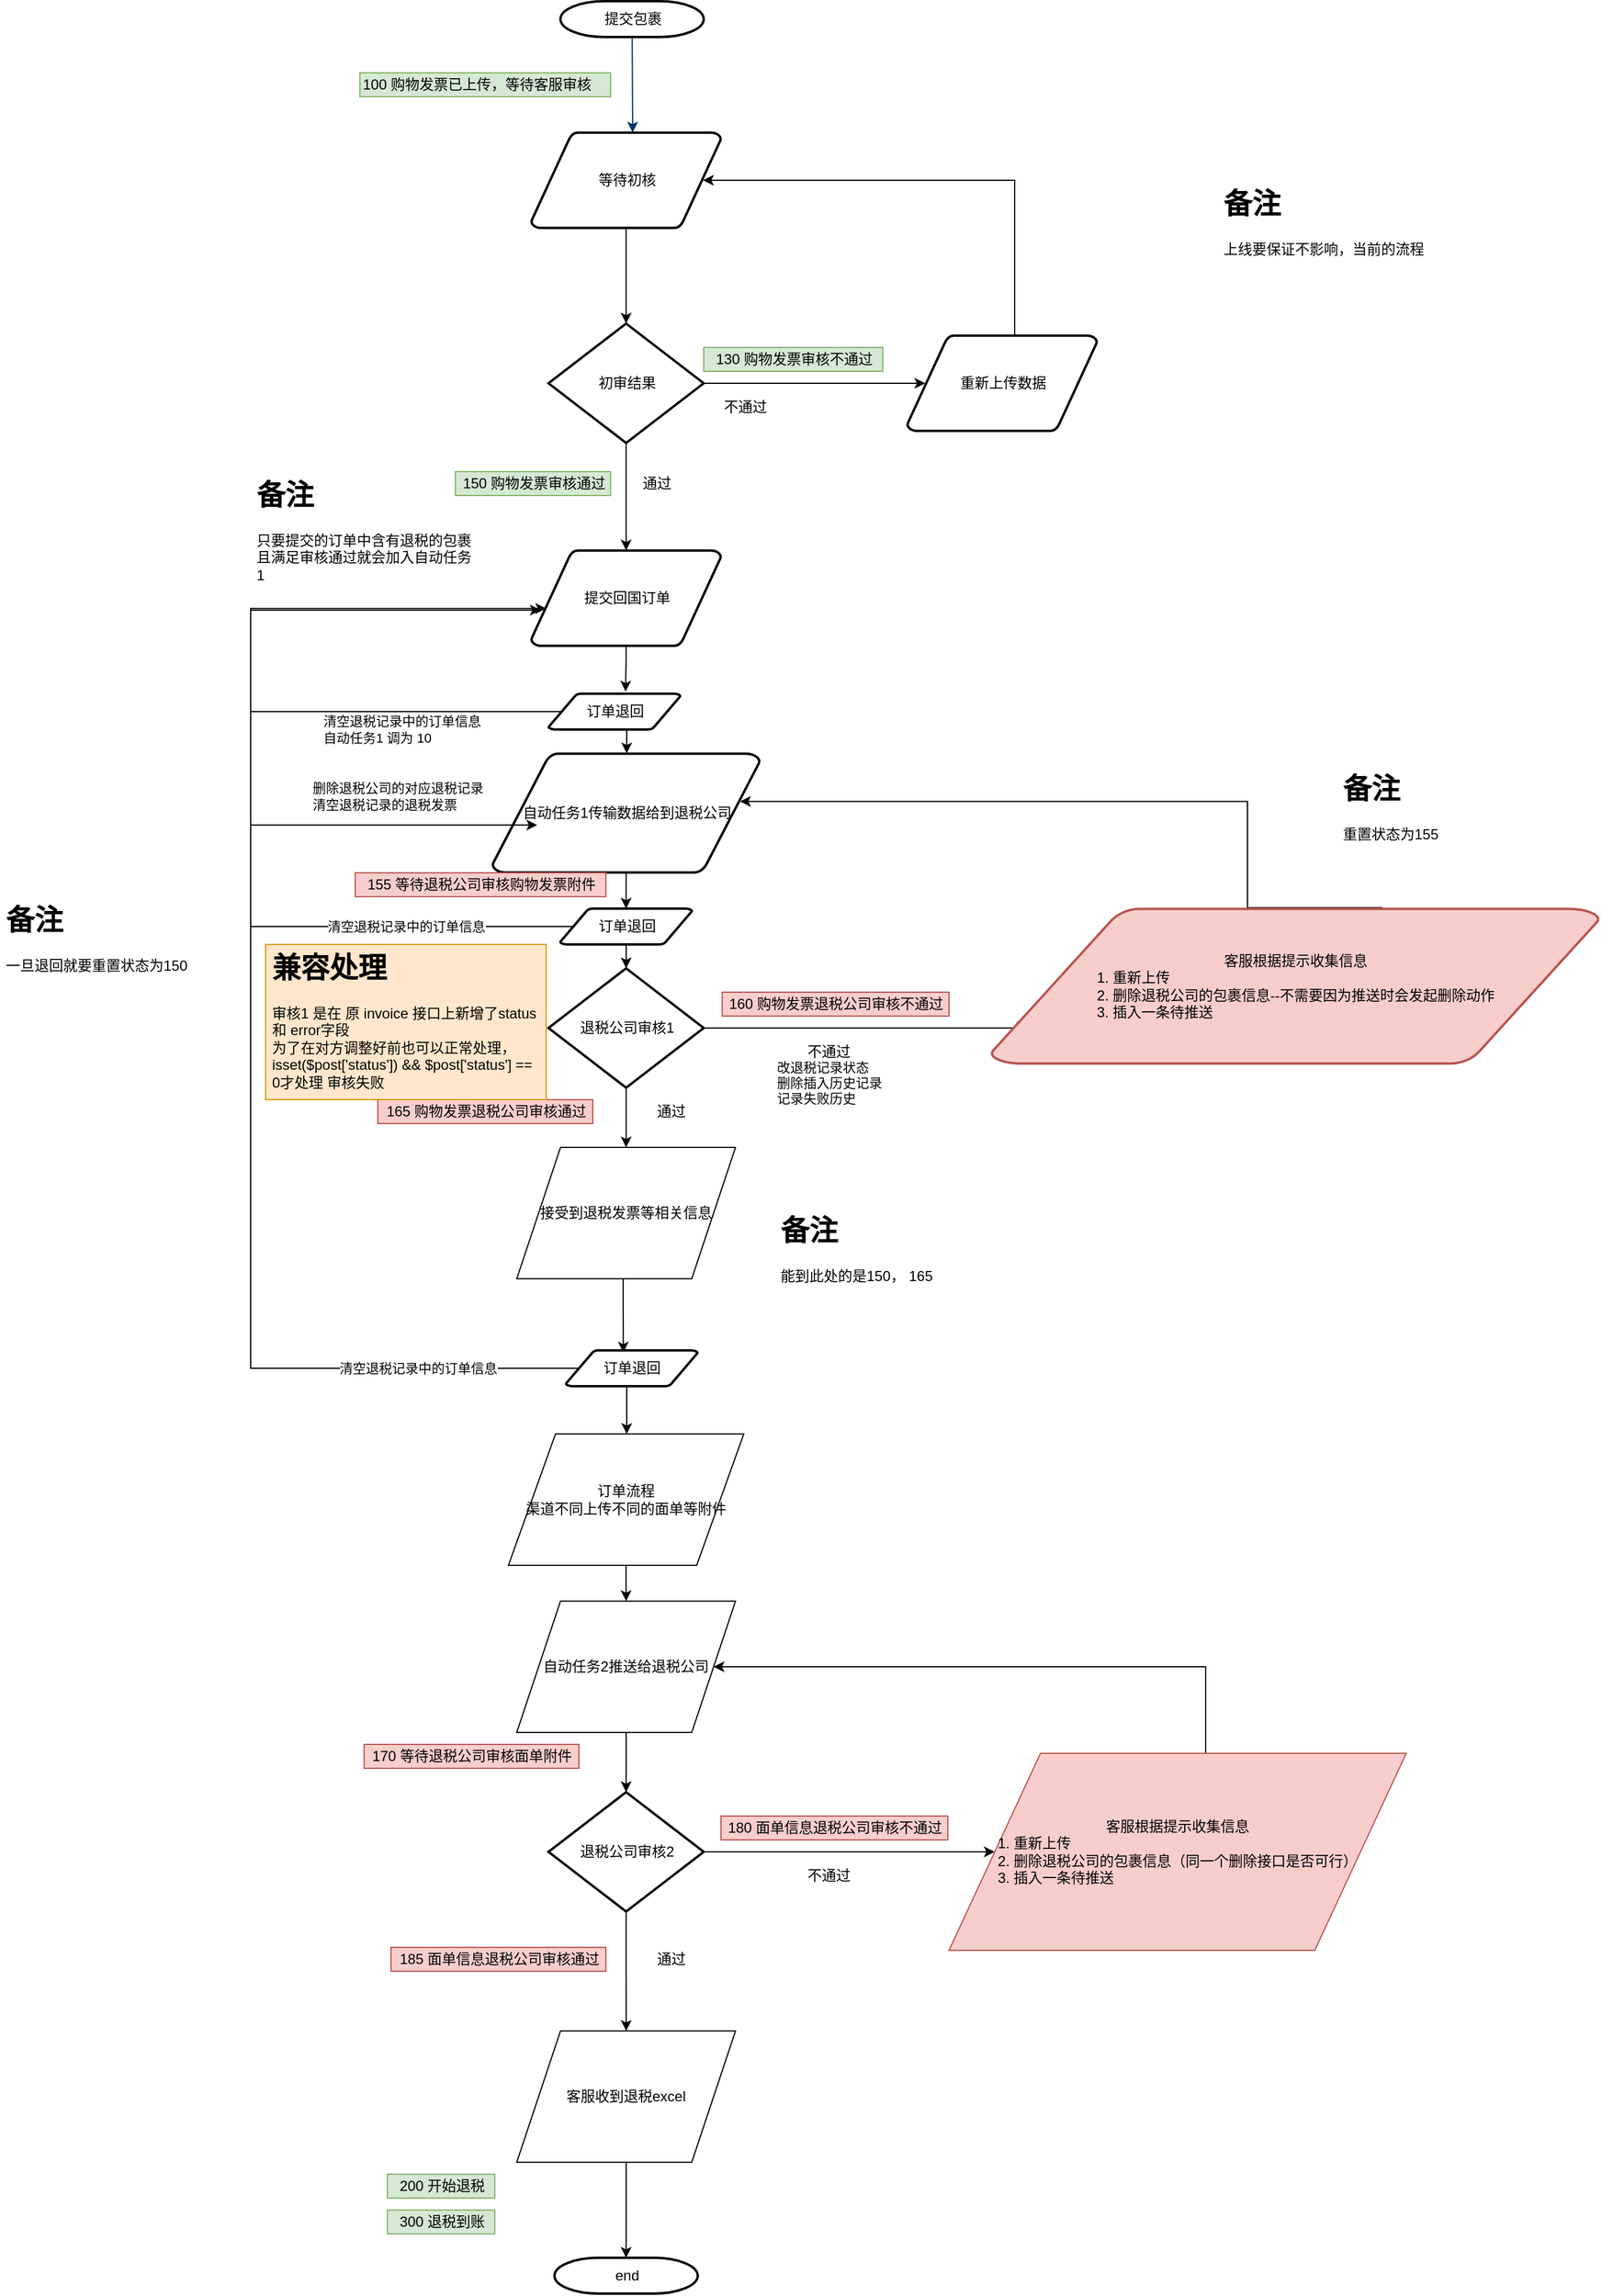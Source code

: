 <mxfile version="13.1.2" type="github">
  <diagram id="6a731a19-8d31-9384-78a2-239565b7b9f0" name="Page-1">
    <mxGraphModel dx="2207" dy="548" grid="1" gridSize="10" guides="1" tooltips="1" connect="1" arrows="1" fold="1" page="1" pageScale="1" pageWidth="1169" pageHeight="827" background="#ffffff" math="0" shadow="0">
      <root>
        <mxCell id="0" />
        <mxCell id="1" parent="0" />
        <mxCell id="2" value="提交包裹" style="shape=mxgraph.flowchart.terminator;strokeWidth=2;gradientColor=none;gradientDirection=north;fontStyle=0;html=1;" parent="1" vertex="1">
          <mxGeometry x="259.5" y="20" width="120" height="30" as="geometry" />
        </mxCell>
        <mxCell id="7" style="fontStyle=1;strokeColor=#003366;strokeWidth=1;html=1;" parent="1" source="2" edge="1">
          <mxGeometry relative="1" as="geometry">
            <mxPoint x="320" y="130" as="targetPoint" />
          </mxGeometry>
        </mxCell>
        <mxCell id="40" value="end" style="shape=mxgraph.flowchart.terminator;strokeWidth=2;gradientColor=none;gradientDirection=north;fontStyle=0;html=1;" parent="1" vertex="1">
          <mxGeometry x="254.5" y="1910" width="120" height="30" as="geometry" />
        </mxCell>
        <mxCell id="LrSTDgnJc3ZIewaenou--55" value="100&amp;nbsp;&lt;span&gt;购物发票已上传，等待客服审核&lt;/span&gt;" style="text;html=1;align=left;verticalAlign=middle;resizable=0;points=[];autosize=1;fillColor=#d5e8d4;strokeColor=#82b366;" parent="1" vertex="1">
          <mxGeometry x="91.5" y="80" width="210" height="20" as="geometry" />
        </mxCell>
        <mxCell id="LrSTDgnJc3ZIewaenou--58" value="" style="edgeStyle=orthogonalEdgeStyle;rounded=0;orthogonalLoop=1;jettySize=auto;html=1;entryX=0.5;entryY=0;entryDx=0;entryDy=0;entryPerimeter=0;" parent="1" source="LrSTDgnJc3ZIewaenou--56" target="LrSTDgnJc3ZIewaenou--60" edge="1">
          <mxGeometry relative="1" as="geometry">
            <mxPoint x="314.5" y="290" as="targetPoint" />
          </mxGeometry>
        </mxCell>
        <mxCell id="LrSTDgnJc3ZIewaenou--56" value="等待初核" style="shape=mxgraph.flowchart.data;strokeWidth=2;gradientColor=none;gradientDirection=north;fontStyle=0;html=1;" parent="1" vertex="1">
          <mxGeometry x="235" y="130" width="159" height="80" as="geometry" />
        </mxCell>
        <mxCell id="LrSTDgnJc3ZIewaenou--62" value="" style="edgeStyle=orthogonalEdgeStyle;rounded=0;orthogonalLoop=1;jettySize=auto;html=1;entryX=0.095;entryY=0.5;entryDx=0;entryDy=0;entryPerimeter=0;" parent="1" source="LrSTDgnJc3ZIewaenou--60" target="LrSTDgnJc3ZIewaenou--63" edge="1">
          <mxGeometry relative="1" as="geometry">
            <mxPoint x="459.5" y="340" as="targetPoint" />
          </mxGeometry>
        </mxCell>
        <mxCell id="LrSTDgnJc3ZIewaenou--69" value="" style="edgeStyle=orthogonalEdgeStyle;rounded=0;orthogonalLoop=1;jettySize=auto;html=1;entryX=0.5;entryY=0;entryDx=0;entryDy=0;entryPerimeter=0;" parent="1" source="LrSTDgnJc3ZIewaenou--60" target="LrSTDgnJc3ZIewaenou--70" edge="1">
          <mxGeometry relative="1" as="geometry">
            <mxPoint x="314.5" y="470" as="targetPoint" />
          </mxGeometry>
        </mxCell>
        <mxCell id="LrSTDgnJc3ZIewaenou--60" value="初审结果" style="shape=mxgraph.flowchart.decision;strokeWidth=2;gradientColor=none;gradientDirection=north;fontStyle=0;html=1;" parent="1" vertex="1">
          <mxGeometry x="249.5" y="290" width="130" height="100" as="geometry" />
        </mxCell>
        <mxCell id="LrSTDgnJc3ZIewaenou--65" value="" style="edgeStyle=orthogonalEdgeStyle;rounded=0;orthogonalLoop=1;jettySize=auto;html=1;entryX=0.905;entryY=0.5;entryDx=0;entryDy=0;entryPerimeter=0;exitX=0.574;exitY=0.017;exitDx=0;exitDy=0;exitPerimeter=0;" parent="1" source="LrSTDgnJc3ZIewaenou--63" target="LrSTDgnJc3ZIewaenou--56" edge="1">
          <mxGeometry relative="1" as="geometry">
            <mxPoint x="529.5" y="220" as="targetPoint" />
            <Array as="points">
              <mxPoint x="640" y="301" />
              <mxPoint x="640" y="170" />
            </Array>
          </mxGeometry>
        </mxCell>
        <mxCell id="LrSTDgnJc3ZIewaenou--63" value="重新上传数据" style="shape=mxgraph.flowchart.data;strokeWidth=2;gradientColor=none;gradientDirection=north;fontStyle=0;html=1;" parent="1" vertex="1">
          <mxGeometry x="550" y="300" width="159" height="80" as="geometry" />
        </mxCell>
        <mxCell id="LrSTDgnJc3ZIewaenou--66" value="不通过" style="text;html=1;align=center;verticalAlign=middle;resizable=0;points=[];autosize=1;" parent="1" vertex="1">
          <mxGeometry x="389" y="350" width="50" height="20" as="geometry" />
        </mxCell>
        <mxCell id="LrSTDgnJc3ZIewaenou--75" value="" style="edgeStyle=orthogonalEdgeStyle;rounded=0;orthogonalLoop=1;jettySize=auto;html=1;entryX=0.584;entryY=-0.06;entryDx=0;entryDy=0;entryPerimeter=0;" parent="1" source="LrSTDgnJc3ZIewaenou--70" target="7mLNIrUK4WttmI5ZQ052-48" edge="1">
          <mxGeometry relative="1" as="geometry">
            <mxPoint x="315" y="600" as="targetPoint" />
            <Array as="points">
              <mxPoint x="314" y="570" />
              <mxPoint x="314" y="570" />
            </Array>
          </mxGeometry>
        </mxCell>
        <mxCell id="LrSTDgnJc3ZIewaenou--70" value="提交回国订单" style="shape=mxgraph.flowchart.data;strokeWidth=2;gradientColor=none;gradientDirection=north;fontStyle=0;html=1;" parent="1" vertex="1">
          <mxGeometry x="235" y="480" width="159" height="80" as="geometry" />
        </mxCell>
        <mxCell id="LrSTDgnJc3ZIewaenou--77" value="" style="edgeStyle=orthogonalEdgeStyle;rounded=0;orthogonalLoop=1;jettySize=auto;html=1;entryX=0.5;entryY=0;entryDx=0;entryDy=0;entryPerimeter=0;" parent="1" source="LrSTDgnJc3ZIewaenou--74" target="7mLNIrUK4WttmI5ZQ052-52" edge="1">
          <mxGeometry relative="1" as="geometry">
            <mxPoint x="315" y="770" as="targetPoint" />
          </mxGeometry>
        </mxCell>
        <mxCell id="LrSTDgnJc3ZIewaenou--74" value="自动任务1传输数据给到退税公司" style="shape=mxgraph.flowchart.data;strokeWidth=2;gradientColor=none;gradientDirection=north;fontStyle=0;html=1;" parent="1" vertex="1">
          <mxGeometry x="202.51" y="650" width="224" height="100" as="geometry" />
        </mxCell>
        <mxCell id="LrSTDgnJc3ZIewaenou--71" value="130&amp;nbsp;购物发票审核不通过" style="text;html=1;align=center;verticalAlign=middle;resizable=0;points=[];autosize=1;fillColor=#d5e8d4;strokeColor=#82b366;" parent="1" vertex="1">
          <mxGeometry x="379.5" y="310" width="150" height="20" as="geometry" />
        </mxCell>
        <mxCell id="LrSTDgnJc3ZIewaenou--72" value="150&amp;nbsp;购物发票审核通过" style="text;html=1;align=center;verticalAlign=middle;resizable=0;points=[];autosize=1;fillColor=#d5e8d4;strokeColor=#82b366;" parent="1" vertex="1">
          <mxGeometry x="171.5" y="414" width="130" height="20" as="geometry" />
        </mxCell>
        <mxCell id="LrSTDgnJc3ZIewaenou--73" value="通过" style="text;html=1;align=center;verticalAlign=middle;resizable=0;points=[];autosize=1;" parent="1" vertex="1">
          <mxGeometry x="320" y="414" width="40" height="20" as="geometry" />
        </mxCell>
        <mxCell id="LrSTDgnJc3ZIewaenou--78" value="155&amp;nbsp;等待退税公司审核购物发票附件" style="text;html=1;align=center;verticalAlign=middle;resizable=0;points=[];autosize=1;fillColor=#f8cecc;strokeColor=#b85450;" parent="1" vertex="1">
          <mxGeometry x="87.51" y="750" width="210" height="20" as="geometry" />
        </mxCell>
        <mxCell id="LrSTDgnJc3ZIewaenou--81" value="" style="edgeStyle=orthogonalEdgeStyle;rounded=0;orthogonalLoop=1;jettySize=auto;html=1;entryX=0.044;entryY=0.726;entryDx=0;entryDy=0;entryPerimeter=0;exitX=1;exitY=0.5;exitDx=0;exitDy=0;exitPerimeter=0;" parent="1" source="LrSTDgnJc3ZIewaenou--79" target="LrSTDgnJc3ZIewaenou--86" edge="1">
          <mxGeometry relative="1" as="geometry">
            <mxPoint x="570" y="870" as="targetPoint" />
            <Array as="points">
              <mxPoint x="642" y="880" />
            </Array>
          </mxGeometry>
        </mxCell>
        <mxCell id="7mLNIrUK4WttmI5ZQ052-66" style="edgeStyle=orthogonalEdgeStyle;rounded=0;orthogonalLoop=1;jettySize=auto;html=1;entryX=0.5;entryY=0;entryDx=0;entryDy=0;" edge="1" parent="1" source="LrSTDgnJc3ZIewaenou--79" target="LrSTDgnJc3ZIewaenou--94">
          <mxGeometry relative="1" as="geometry">
            <mxPoint x="314.49" y="970" as="targetPoint" />
          </mxGeometry>
        </mxCell>
        <mxCell id="LrSTDgnJc3ZIewaenou--79" value="退税公司审核1" style="shape=mxgraph.flowchart.decision;strokeWidth=2;gradientColor=none;gradientDirection=north;fontStyle=0;html=1;" parent="1" vertex="1">
          <mxGeometry x="249.5" y="830" width="130" height="100" as="geometry" />
        </mxCell>
        <mxCell id="LrSTDgnJc3ZIewaenou--84" value="160&amp;nbsp;购物发票退税公司审核不通过" style="text;html=1;align=center;verticalAlign=middle;resizable=0;points=[];autosize=1;fillColor=#f8cecc;strokeColor=#b85450;" parent="1" vertex="1">
          <mxGeometry x="395" y="850" width="190" height="20" as="geometry" />
        </mxCell>
        <mxCell id="LrSTDgnJc3ZIewaenou--85" value="不通过" style="text;html=1;align=center;verticalAlign=middle;resizable=0;points=[];autosize=1;" parent="1" vertex="1">
          <mxGeometry x="459" y="890" width="50" height="20" as="geometry" />
        </mxCell>
        <mxCell id="LrSTDgnJc3ZIewaenou--91" value="" style="edgeStyle=orthogonalEdgeStyle;rounded=0;orthogonalLoop=1;jettySize=auto;html=1;entryX=0.926;entryY=0.402;entryDx=0;entryDy=0;entryPerimeter=0;exitX=0.643;exitY=-0.006;exitDx=0;exitDy=0;exitPerimeter=0;" parent="1" source="LrSTDgnJc3ZIewaenou--86" target="LrSTDgnJc3ZIewaenou--74" edge="1">
          <mxGeometry relative="1" as="geometry">
            <mxPoint x="568" y="710" as="targetPoint" />
            <Array as="points">
              <mxPoint x="835" y="690" />
            </Array>
            <mxPoint x="640" y="775" as="sourcePoint" />
          </mxGeometry>
        </mxCell>
        <mxCell id="LrSTDgnJc3ZIewaenou--86" value="客服根据提示收集信息&lt;br&gt;&lt;div style=&quot;text-align: left&quot;&gt;&lt;span&gt;1. 重新上传&lt;/span&gt;&lt;/div&gt;&lt;div style=&quot;text-align: left&quot;&gt;&lt;span&gt;2. 删除退税公司的包裹信息--不需要因为推送时会发起删除动作&lt;/span&gt;&lt;/div&gt;&lt;div style=&quot;text-align: left&quot;&gt;&lt;span&gt;3. 插入一条待推送&lt;/span&gt;&lt;/div&gt;" style="shape=mxgraph.flowchart.data;strokeWidth=2;gradientDirection=north;fontStyle=0;html=1;fillColor=#f8cecc;strokeColor=#b85450;" parent="1" vertex="1">
          <mxGeometry x="620" y="780" width="510" height="130" as="geometry" />
        </mxCell>
        <mxCell id="LrSTDgnJc3ZIewaenou--92" value="165&amp;nbsp;购物发票退税公司审核通过" style="text;html=1;align=center;verticalAlign=middle;resizable=0;points=[];autosize=1;fillColor=#f8cecc;strokeColor=#b85450;" parent="1" vertex="1">
          <mxGeometry x="106.5" y="940" width="180" height="20" as="geometry" />
        </mxCell>
        <mxCell id="LrSTDgnJc3ZIewaenou--93" value="通过" style="text;html=1;align=center;verticalAlign=middle;resizable=0;points=[];autosize=1;" parent="1" vertex="1">
          <mxGeometry x="331.5" y="940" width="40" height="20" as="geometry" />
        </mxCell>
        <mxCell id="LrSTDgnJc3ZIewaenou--96" value="" style="edgeStyle=orthogonalEdgeStyle;rounded=0;orthogonalLoop=1;jettySize=auto;html=1;entryX=0.436;entryY=0.06;entryDx=0;entryDy=0;entryPerimeter=0;" parent="1" source="LrSTDgnJc3ZIewaenou--94" target="7mLNIrUK4WttmI5ZQ052-74" edge="1">
          <mxGeometry relative="1" as="geometry">
            <mxPoint x="314" y="1140" as="targetPoint" />
            <Array as="points">
              <mxPoint x="312" y="1110" />
              <mxPoint x="312" y="1110" />
            </Array>
          </mxGeometry>
        </mxCell>
        <mxCell id="LrSTDgnJc3ZIewaenou--94" value="接受到退税发票等相关信息" style="shape=parallelogram;perimeter=parallelogramPerimeter;whiteSpace=wrap;html=1;" parent="1" vertex="1">
          <mxGeometry x="222.89" y="980" width="183.25" height="110" as="geometry" />
        </mxCell>
        <mxCell id="LrSTDgnJc3ZIewaenou--98" value="" style="edgeStyle=orthogonalEdgeStyle;rounded=0;orthogonalLoop=1;jettySize=auto;html=1;" parent="1" source="LrSTDgnJc3ZIewaenou--95" target="LrSTDgnJc3ZIewaenou--97" edge="1">
          <mxGeometry relative="1" as="geometry" />
        </mxCell>
        <mxCell id="LrSTDgnJc3ZIewaenou--95" value="订单流程&lt;br&gt;渠道不同上传不同的面单等附件" style="shape=parallelogram;perimeter=parallelogramPerimeter;whiteSpace=wrap;html=1;" parent="1" vertex="1">
          <mxGeometry x="215.94" y="1220" width="197.12" height="110" as="geometry" />
        </mxCell>
        <mxCell id="LrSTDgnJc3ZIewaenou--100" value="" style="edgeStyle=orthogonalEdgeStyle;rounded=0;orthogonalLoop=1;jettySize=auto;html=1;" parent="1" source="LrSTDgnJc3ZIewaenou--97" target="LrSTDgnJc3ZIewaenou--99" edge="1">
          <mxGeometry relative="1" as="geometry" />
        </mxCell>
        <mxCell id="LrSTDgnJc3ZIewaenou--97" value="自动任务2推送给退税公司" style="shape=parallelogram;perimeter=parallelogramPerimeter;whiteSpace=wrap;html=1;" parent="1" vertex="1">
          <mxGeometry x="222.88" y="1360" width="183.25" height="110" as="geometry" />
        </mxCell>
        <mxCell id="LrSTDgnJc3ZIewaenou--102" value="" style="edgeStyle=orthogonalEdgeStyle;rounded=0;orthogonalLoop=1;jettySize=auto;html=1;" parent="1" source="LrSTDgnJc3ZIewaenou--99" target="LrSTDgnJc3ZIewaenou--105" edge="1">
          <mxGeometry relative="1" as="geometry">
            <mxPoint x="459.5" y="1570" as="targetPoint" />
          </mxGeometry>
        </mxCell>
        <mxCell id="LrSTDgnJc3ZIewaenou--104" value="" style="edgeStyle=orthogonalEdgeStyle;rounded=0;orthogonalLoop=1;jettySize=auto;html=1;" parent="1" source="LrSTDgnJc3ZIewaenou--99" target="LrSTDgnJc3ZIewaenou--106" edge="1">
          <mxGeometry relative="1" as="geometry">
            <mxPoint x="314.5" y="1700" as="targetPoint" />
          </mxGeometry>
        </mxCell>
        <mxCell id="LrSTDgnJc3ZIewaenou--99" value="退税公司审核2" style="shape=mxgraph.flowchart.decision;strokeWidth=2;gradientColor=none;gradientDirection=north;fontStyle=0;html=1;" parent="1" vertex="1">
          <mxGeometry x="249.5" y="1520" width="130" height="100" as="geometry" />
        </mxCell>
        <mxCell id="LrSTDgnJc3ZIewaenou--112" style="edgeStyle=orthogonalEdgeStyle;rounded=0;orthogonalLoop=1;jettySize=auto;html=1;entryX=1;entryY=0.5;entryDx=0;entryDy=0;" parent="1" source="LrSTDgnJc3ZIewaenou--105" target="LrSTDgnJc3ZIewaenou--97" edge="1">
          <mxGeometry relative="1" as="geometry">
            <Array as="points">
              <mxPoint x="800" y="1415" />
            </Array>
          </mxGeometry>
        </mxCell>
        <mxCell id="LrSTDgnJc3ZIewaenou--105" value="&lt;span&gt;客服根据提示收集信息&lt;br&gt;&lt;div style=&quot;text-align: left&quot;&gt;&lt;span&gt;1. 重新上传&lt;/span&gt;&lt;/div&gt;&lt;/span&gt;&lt;div style=&quot;text-align: left&quot;&gt;2. 删除退税公司的包裹信息（同一个删除接口是否可行）&lt;/div&gt;&lt;div style=&quot;text-align: left&quot;&gt;3. 插入一条待推送&lt;/div&gt;" style="shape=parallelogram;perimeter=parallelogramPerimeter;whiteSpace=wrap;html=1;fillColor=#f8cecc;strokeColor=#b85450;" parent="1" vertex="1">
          <mxGeometry x="585" y="1487.5" width="383" height="165" as="geometry" />
        </mxCell>
        <mxCell id="LrSTDgnJc3ZIewaenou--113" style="edgeStyle=orthogonalEdgeStyle;rounded=0;orthogonalLoop=1;jettySize=auto;html=1;entryX=0.5;entryY=0;entryDx=0;entryDy=0;entryPerimeter=0;" parent="1" source="LrSTDgnJc3ZIewaenou--106" target="40" edge="1">
          <mxGeometry relative="1" as="geometry" />
        </mxCell>
        <mxCell id="LrSTDgnJc3ZIewaenou--106" value="客服收到退税excel" style="shape=parallelogram;perimeter=parallelogramPerimeter;whiteSpace=wrap;html=1;" parent="1" vertex="1">
          <mxGeometry x="222.88" y="1720" width="183.25" height="110" as="geometry" />
        </mxCell>
        <mxCell id="LrSTDgnJc3ZIewaenou--108" value="180 面单信息退税公司审核不通过" style="text;html=1;align=center;verticalAlign=middle;resizable=0;points=[];autosize=1;fillColor=#f8cecc;strokeColor=#b85450;" parent="1" vertex="1">
          <mxGeometry x="394" y="1540" width="190" height="20" as="geometry" />
        </mxCell>
        <mxCell id="LrSTDgnJc3ZIewaenou--109" value="不通过" style="text;html=1;align=center;verticalAlign=middle;resizable=0;points=[];autosize=1;" parent="1" vertex="1">
          <mxGeometry x="459" y="1580" width="50" height="20" as="geometry" />
        </mxCell>
        <mxCell id="LrSTDgnJc3ZIewaenou--110" value="185&amp;nbsp;面单信息退税公司审核通过" style="text;html=1;align=center;verticalAlign=middle;resizable=0;points=[];autosize=1;fillColor=#f8cecc;strokeColor=#b85450;" parent="1" vertex="1">
          <mxGeometry x="117.51" y="1650" width="180" height="20" as="geometry" />
        </mxCell>
        <mxCell id="LrSTDgnJc3ZIewaenou--111" value="通过" style="text;html=1;align=center;verticalAlign=middle;resizable=0;points=[];autosize=1;" parent="1" vertex="1">
          <mxGeometry x="331.5" y="1650" width="40" height="20" as="geometry" />
        </mxCell>
        <mxCell id="7mLNIrUK4WttmI5ZQ052-42" value="200 开始退税" style="text;html=1;align=center;verticalAlign=middle;resizable=0;points=[];autosize=1;fillColor=#d5e8d4;strokeColor=#82b366;" vertex="1" parent="1">
          <mxGeometry x="114.5" y="1840" width="90" height="20" as="geometry" />
        </mxCell>
        <mxCell id="7mLNIrUK4WttmI5ZQ052-44" value="&lt;span style=&quot;text-align: left&quot;&gt;300 退税到账&lt;/span&gt;" style="text;html=1;align=center;verticalAlign=middle;resizable=0;points=[];autosize=1;fillColor=#d5e8d4;strokeColor=#82b366;" vertex="1" parent="1">
          <mxGeometry x="114.5" y="1870" width="90" height="20" as="geometry" />
        </mxCell>
        <mxCell id="7mLNIrUK4WttmI5ZQ052-45" value="170&amp;nbsp;等待退税公司审核面单附件" style="text;html=1;align=center;verticalAlign=middle;resizable=0;points=[];autosize=1;fillColor=#f8cecc;strokeColor=#b85450;" vertex="1" parent="1">
          <mxGeometry x="95" y="1480" width="180" height="20" as="geometry" />
        </mxCell>
        <mxCell id="7mLNIrUK4WttmI5ZQ052-46" value="&lt;h1&gt;&lt;span&gt;备注&lt;/span&gt;&lt;/h1&gt;&lt;div&gt;&lt;span&gt;上线要保证不影响，当前的流程&lt;/span&gt;&lt;/div&gt;" style="text;html=1;strokeColor=none;fillColor=none;spacing=5;spacingTop=-20;whiteSpace=wrap;overflow=hidden;rounded=0;align=left;" vertex="1" parent="1">
          <mxGeometry x="810" y="170" width="190" height="120" as="geometry" />
        </mxCell>
        <mxCell id="7mLNIrUK4WttmI5ZQ052-47" value="&lt;h1&gt;&lt;span&gt;备注&lt;/span&gt;&lt;/h1&gt;&lt;div&gt;&lt;span&gt;只要提交的订单中含有退税的包裹且满足审核通过就会加入自动任务1&amp;nbsp;&lt;/span&gt;&lt;/div&gt;" style="text;html=1;strokeColor=none;fillColor=none;spacing=5;spacingTop=-20;whiteSpace=wrap;overflow=hidden;rounded=0;align=left;" vertex="1" parent="1">
          <mxGeometry x="-7.105e-15" y="414" width="190" height="120" as="geometry" />
        </mxCell>
        <mxCell id="7mLNIrUK4WttmI5ZQ052-49" style="edgeStyle=orthogonalEdgeStyle;rounded=0;orthogonalLoop=1;jettySize=auto;html=1;entryX=0.079;entryY=0.608;entryDx=0;entryDy=0;entryPerimeter=0;exitX=0.095;exitY=0.5;exitDx=0;exitDy=0;exitPerimeter=0;" edge="1" parent="1" source="7mLNIrUK4WttmI5ZQ052-48" target="LrSTDgnJc3ZIewaenou--70">
          <mxGeometry relative="1" as="geometry">
            <Array as="points">
              <mxPoint y="615" />
              <mxPoint y="529" />
            </Array>
          </mxGeometry>
        </mxCell>
        <mxCell id="7mLNIrUK4WttmI5ZQ052-56" value="清空退税记录中的订单信息&lt;br&gt;自动任务1 调为 10" style="edgeLabel;html=1;align=left;verticalAlign=middle;resizable=0;points=[];" vertex="1" connectable="0" parent="7mLNIrUK4WttmI5ZQ052-49">
          <mxGeometry x="-0.477" y="-1" relative="1" as="geometry">
            <mxPoint x="-45" y="16" as="offset" />
          </mxGeometry>
        </mxCell>
        <mxCell id="7mLNIrUK4WttmI5ZQ052-50" value="" style="edgeStyle=orthogonalEdgeStyle;rounded=0;orthogonalLoop=1;jettySize=auto;html=1;" edge="1" parent="1" source="7mLNIrUK4WttmI5ZQ052-48" target="LrSTDgnJc3ZIewaenou--74">
          <mxGeometry relative="1" as="geometry">
            <Array as="points">
              <mxPoint x="315" y="640" />
              <mxPoint x="315" y="640" />
            </Array>
          </mxGeometry>
        </mxCell>
        <mxCell id="7mLNIrUK4WttmI5ZQ052-48" value="订单退回" style="shape=mxgraph.flowchart.data;strokeWidth=2;gradientColor=none;gradientDirection=north;fontStyle=0;html=1;" vertex="1" parent="1">
          <mxGeometry x="249.5" y="600" width="110.5" height="30" as="geometry" />
        </mxCell>
        <mxCell id="7mLNIrUK4WttmI5ZQ052-53" value="" style="edgeStyle=orthogonalEdgeStyle;rounded=0;orthogonalLoop=1;jettySize=auto;html=1;" edge="1" parent="1" source="7mLNIrUK4WttmI5ZQ052-52" target="LrSTDgnJc3ZIewaenou--79">
          <mxGeometry relative="1" as="geometry" />
        </mxCell>
        <mxCell id="7mLNIrUK4WttmI5ZQ052-55" value="" style="edgeStyle=orthogonalEdgeStyle;rounded=0;orthogonalLoop=1;jettySize=auto;html=1;exitX=0.095;exitY=0.5;exitDx=0;exitDy=0;exitPerimeter=0;" edge="1" parent="1" source="7mLNIrUK4WttmI5ZQ052-52">
          <mxGeometry relative="1" as="geometry">
            <mxPoint x="243" y="530" as="targetPoint" />
            <Array as="points">
              <mxPoint y="795" />
              <mxPoint y="530" />
              <mxPoint x="243" y="530" />
            </Array>
          </mxGeometry>
        </mxCell>
        <mxCell id="7mLNIrUK4WttmI5ZQ052-52" value="订单退回" style="shape=mxgraph.flowchart.data;strokeWidth=2;gradientColor=none;gradientDirection=north;fontStyle=0;html=1;" vertex="1" parent="1">
          <mxGeometry x="259.25" y="780" width="110.5" height="30" as="geometry" />
        </mxCell>
        <mxCell id="7mLNIrUK4WttmI5ZQ052-58" value="&lt;span style=&quot;text-align: left&quot;&gt;清空退税记录中的订单信息&lt;/span&gt;" style="edgeLabel;html=1;align=center;verticalAlign=middle;resizable=0;points=[];" vertex="1" connectable="0" parent="1">
          <mxGeometry x="129.997" y="795" as="geometry">
            <mxPoint as="offset" />
          </mxGeometry>
        </mxCell>
        <mxCell id="7mLNIrUK4WttmI5ZQ052-63" value="" style="edgeStyle=orthogonalEdgeStyle;rounded=0;orthogonalLoop=1;jettySize=auto;html=1;exitX=0.095;exitY=0.5;exitDx=0;exitDy=0;exitPerimeter=0;" edge="1" parent="1" source="7mLNIrUK4WttmI5ZQ052-74">
          <mxGeometry relative="1" as="geometry">
            <mxPoint x="269.737" y="1165" as="sourcePoint" />
            <mxPoint x="240" y="710" as="targetPoint" />
            <Array as="points">
              <mxPoint y="1165" />
              <mxPoint y="710" />
            </Array>
          </mxGeometry>
        </mxCell>
        <mxCell id="7mLNIrUK4WttmI5ZQ052-67" value="&lt;span style=&quot;text-align: left&quot;&gt;清空退税记录中的订单信息&lt;/span&gt;" style="edgeLabel;html=1;align=center;verticalAlign=middle;resizable=0;points=[];" vertex="1" connectable="0" parent="1">
          <mxGeometry x="139.997" y="1165" as="geometry">
            <mxPoint as="offset" />
          </mxGeometry>
        </mxCell>
        <mxCell id="7mLNIrUK4WttmI5ZQ052-69" value="删除退税公司的对应退税记录&lt;br&gt;清空退税记录的退税发票" style="edgeLabel;html=1;align=left;verticalAlign=middle;resizable=0;points=[];" vertex="1" connectable="0" parent="1">
          <mxGeometry x="94.997" y="670" as="geometry">
            <mxPoint x="-45" y="16" as="offset" />
          </mxGeometry>
        </mxCell>
        <mxCell id="7mLNIrUK4WttmI5ZQ052-71" value="&lt;h1&gt;&lt;span&gt;备注&lt;/span&gt;&lt;/h1&gt;&lt;div&gt;一旦退回就要重置状态为150&lt;/div&gt;" style="text;html=1;strokeColor=none;fillColor=none;spacing=5;spacingTop=-20;whiteSpace=wrap;overflow=hidden;rounded=0;align=left;" vertex="1" parent="1">
          <mxGeometry x="-210" y="770" width="190" height="120" as="geometry" />
        </mxCell>
        <mxCell id="7mLNIrUK4WttmI5ZQ052-72" value="&lt;h1&gt;&lt;span&gt;备注&lt;/span&gt;&lt;/h1&gt;&lt;div&gt;重置状态为155&lt;/div&gt;" style="text;html=1;strokeColor=none;fillColor=none;spacing=5;spacingTop=-20;whiteSpace=wrap;overflow=hidden;rounded=0;align=left;" vertex="1" parent="1">
          <mxGeometry x="910" y="660" width="190" height="120" as="geometry" />
        </mxCell>
        <mxCell id="7mLNIrUK4WttmI5ZQ052-73" value="&lt;h1&gt;&lt;span&gt;备注&lt;/span&gt;&lt;/h1&gt;&lt;div&gt;能到此处的是150， 165&lt;/div&gt;" style="text;html=1;strokeColor=none;fillColor=none;spacing=5;spacingTop=-20;whiteSpace=wrap;overflow=hidden;rounded=0;align=left;" vertex="1" parent="1">
          <mxGeometry x="439" y="1030" width="190" height="120" as="geometry" />
        </mxCell>
        <mxCell id="7mLNIrUK4WttmI5ZQ052-77" value="" style="edgeStyle=orthogonalEdgeStyle;rounded=0;orthogonalLoop=1;jettySize=auto;html=1;" edge="1" parent="1" source="7mLNIrUK4WttmI5ZQ052-74" target="LrSTDgnJc3ZIewaenou--95">
          <mxGeometry relative="1" as="geometry">
            <Array as="points">
              <mxPoint x="315" y="1190" />
              <mxPoint x="315" y="1190" />
            </Array>
          </mxGeometry>
        </mxCell>
        <mxCell id="7mLNIrUK4WttmI5ZQ052-74" value="订单退回" style="shape=mxgraph.flowchart.data;strokeWidth=2;gradientColor=none;gradientDirection=north;fontStyle=0;html=1;" vertex="1" parent="1">
          <mxGeometry x="264" y="1150" width="110.5" height="30" as="geometry" />
        </mxCell>
        <mxCell id="7mLNIrUK4WttmI5ZQ052-78" value="改退税记录状态&lt;br&gt;删除插入历史记录&lt;br&gt;记录失败历史" style="edgeLabel;html=1;align=left;verticalAlign=middle;resizable=0;points=[];" vertex="1" connectable="0" parent="1">
          <mxGeometry x="483.997" y="910" as="geometry">
            <mxPoint x="-45" y="16" as="offset" />
          </mxGeometry>
        </mxCell>
        <mxCell id="7mLNIrUK4WttmI5ZQ052-79" value="&lt;h1&gt;兼容处理&lt;/h1&gt;&lt;div&gt;审核1 是在 原 invoice 接口上新增了status 和 error字段&lt;/div&gt;&lt;div&gt;为了在对方调整好前也可以正常处理，isset($post[&#39;status&#39;]) &amp;amp;&amp;amp; $post[&#39;status&#39;] == 0才处理 审核失败&lt;/div&gt;" style="text;html=1;strokeColor=#d79b00;fillColor=#ffe6cc;spacing=5;spacingTop=-20;whiteSpace=wrap;overflow=hidden;rounded=0;align=left;" vertex="1" parent="1">
          <mxGeometry x="12.5" y="810" width="235" height="130" as="geometry" />
        </mxCell>
      </root>
    </mxGraphModel>
  </diagram>
</mxfile>
